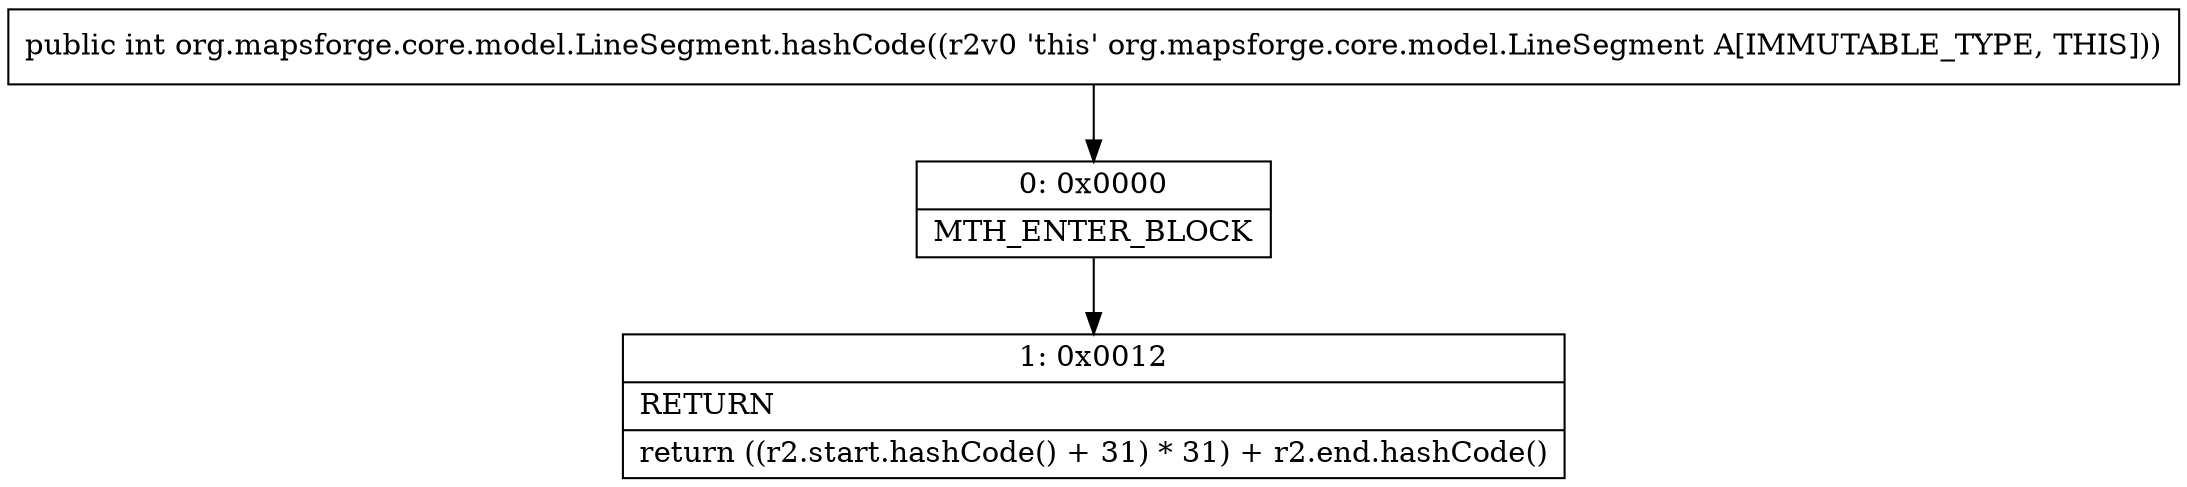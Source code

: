 digraph "CFG fororg.mapsforge.core.model.LineSegment.hashCode()I" {
Node_0 [shape=record,label="{0\:\ 0x0000|MTH_ENTER_BLOCK\l}"];
Node_1 [shape=record,label="{1\:\ 0x0012|RETURN\l|return ((r2.start.hashCode() + 31) * 31) + r2.end.hashCode()\l}"];
MethodNode[shape=record,label="{public int org.mapsforge.core.model.LineSegment.hashCode((r2v0 'this' org.mapsforge.core.model.LineSegment A[IMMUTABLE_TYPE, THIS])) }"];
MethodNode -> Node_0;
Node_0 -> Node_1;
}

